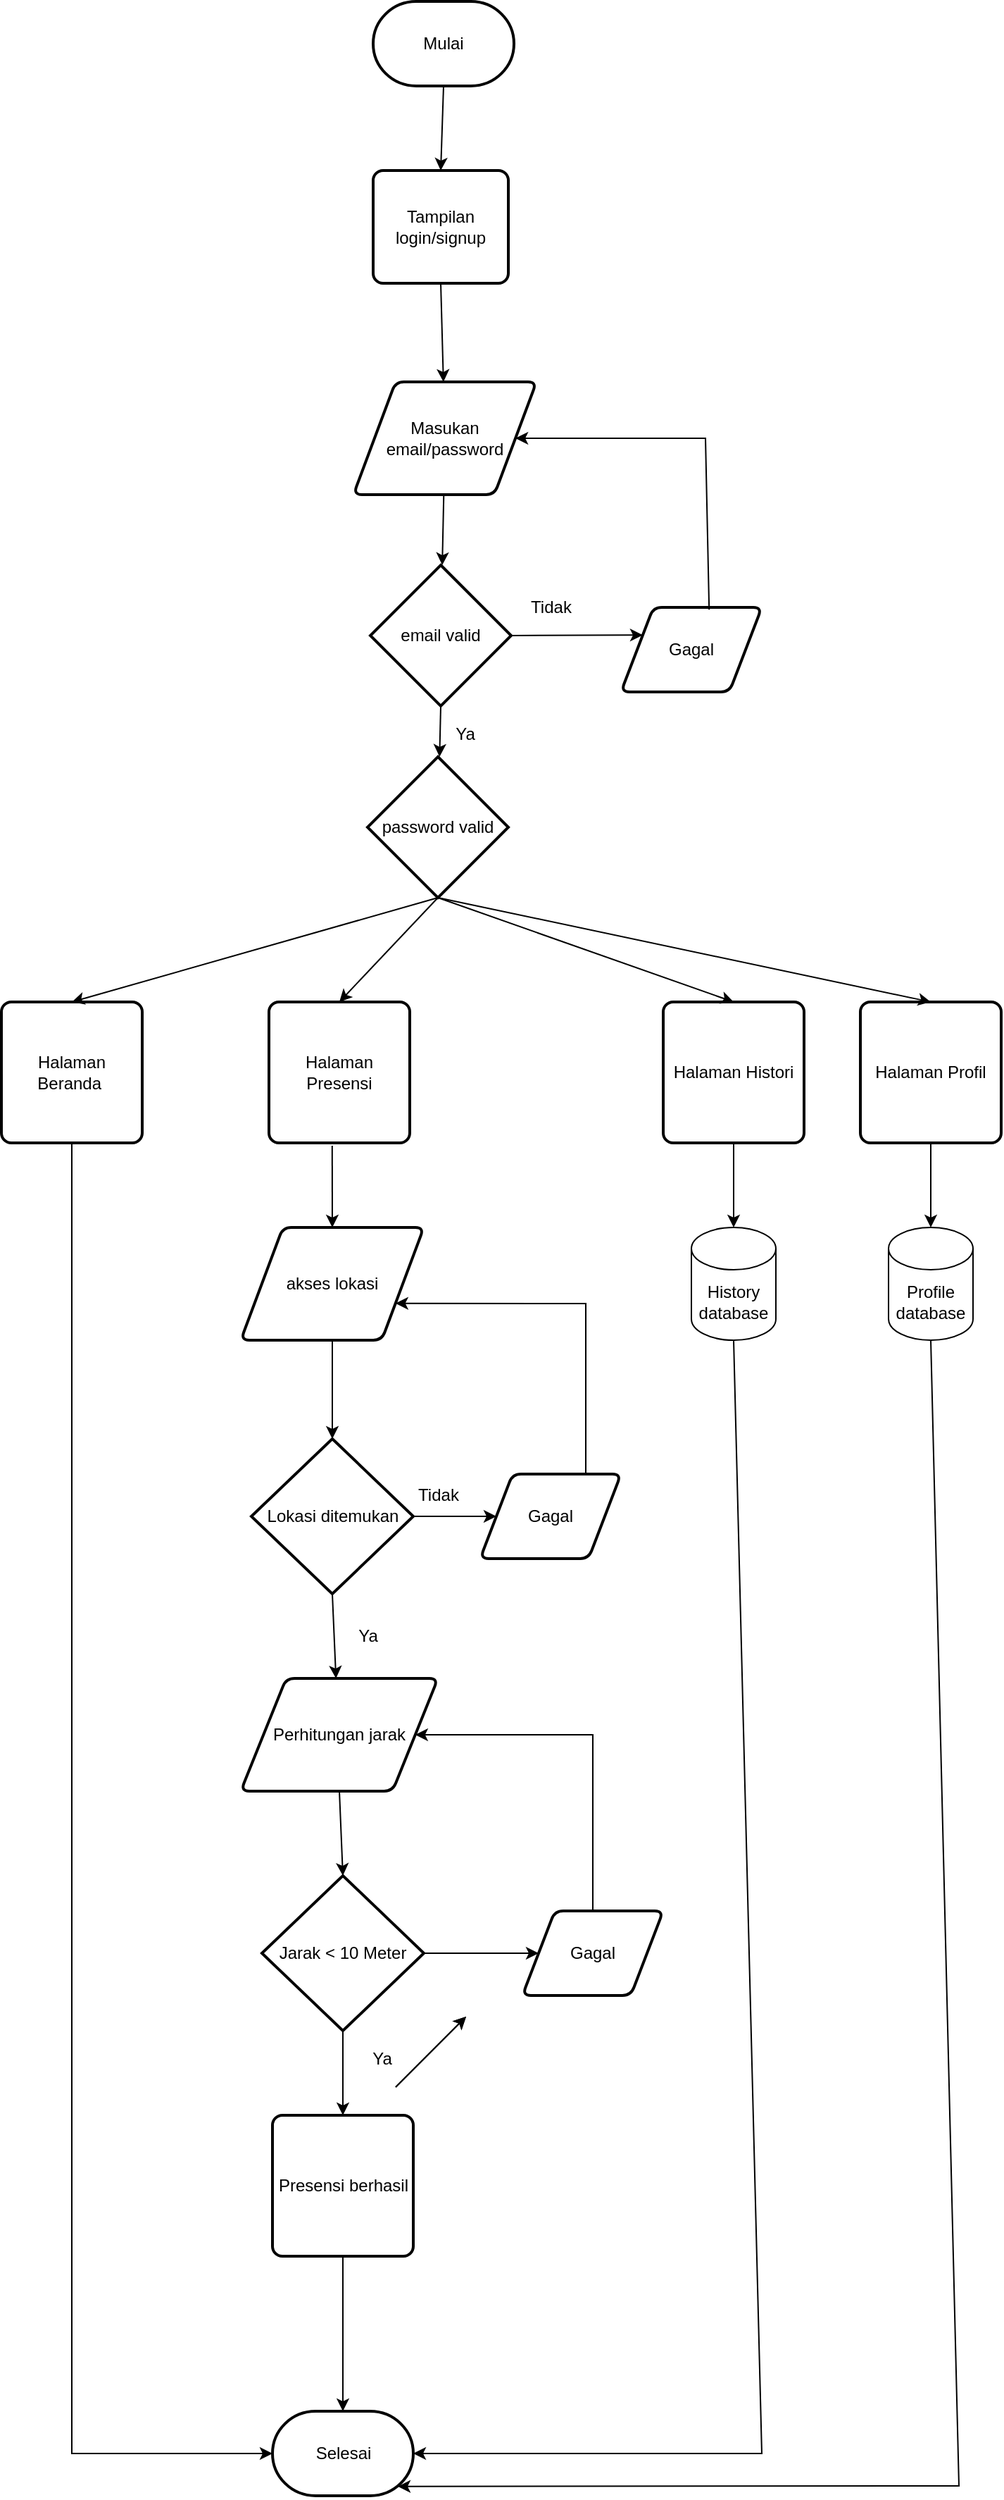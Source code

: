 <mxfile version="15.4.3" type="device"><diagram id="C5RBs43oDa-KdzZeNtuy" name="Page-1"><mxGraphModel dx="3514" dy="2800" grid="1" gridSize="10" guides="1" tooltips="1" connect="1" arrows="1" fold="1" page="1" pageScale="1" pageWidth="827" pageHeight="1169" math="0" shadow="0"><root><mxCell id="WIyWlLk6GJQsqaUBKTNV-0"/><mxCell id="WIyWlLk6GJQsqaUBKTNV-1" parent="WIyWlLk6GJQsqaUBKTNV-0"/><mxCell id="AP7Qo-ZB0KRbVY-96a2T-7" style="edgeStyle=none;rounded=0;orthogonalLoop=1;jettySize=auto;html=1;exitX=0.5;exitY=1;exitDx=0;exitDy=0;exitPerimeter=0;entryX=0.5;entryY=0;entryDx=0;entryDy=0;" edge="1" parent="WIyWlLk6GJQsqaUBKTNV-1" source="AP7Qo-ZB0KRbVY-96a2T-0" target="AP7Qo-ZB0KRbVY-96a2T-4"><mxGeometry relative="1" as="geometry"/></mxCell><mxCell id="AP7Qo-ZB0KRbVY-96a2T-0" value="Mulai" style="strokeWidth=2;html=1;shape=mxgraph.flowchart.terminator;whiteSpace=wrap;" vertex="1" parent="WIyWlLk6GJQsqaUBKTNV-1"><mxGeometry x="364" y="-1120" width="100" height="60" as="geometry"/></mxCell><mxCell id="AP7Qo-ZB0KRbVY-96a2T-4" value="Tampilan login/signup" style="rounded=1;whiteSpace=wrap;html=1;absoluteArcSize=1;arcSize=14;strokeWidth=2;" vertex="1" parent="WIyWlLk6GJQsqaUBKTNV-1"><mxGeometry x="364" y="-1000" width="96" height="80" as="geometry"/></mxCell><mxCell id="AP7Qo-ZB0KRbVY-96a2T-9" value="Masukan email/password" style="shape=parallelogram;html=1;strokeWidth=2;perimeter=parallelogramPerimeter;whiteSpace=wrap;rounded=1;arcSize=12;size=0.23;" vertex="1" parent="WIyWlLk6GJQsqaUBKTNV-1"><mxGeometry x="350" y="-850" width="130" height="80" as="geometry"/></mxCell><mxCell id="AP7Qo-ZB0KRbVY-96a2T-12" value="" style="endArrow=classic;html=1;rounded=0;exitX=0.5;exitY=1;exitDx=0;exitDy=0;" edge="1" parent="WIyWlLk6GJQsqaUBKTNV-1" source="AP7Qo-ZB0KRbVY-96a2T-4" target="AP7Qo-ZB0KRbVY-96a2T-9"><mxGeometry width="50" height="50" relative="1" as="geometry"><mxPoint x="380" y="-920" as="sourcePoint"/><mxPoint x="430" y="-970" as="targetPoint"/></mxGeometry></mxCell><mxCell id="AP7Qo-ZB0KRbVY-96a2T-13" value="email valid" style="strokeWidth=2;html=1;shape=mxgraph.flowchart.decision;whiteSpace=wrap;" vertex="1" parent="WIyWlLk6GJQsqaUBKTNV-1"><mxGeometry x="362" y="-720" width="100" height="100" as="geometry"/></mxCell><mxCell id="AP7Qo-ZB0KRbVY-96a2T-14" value="" style="endArrow=classic;html=1;rounded=0;" edge="1" parent="WIyWlLk6GJQsqaUBKTNV-1" source="AP7Qo-ZB0KRbVY-96a2T-9" target="AP7Qo-ZB0KRbVY-96a2T-13"><mxGeometry width="50" height="50" relative="1" as="geometry"><mxPoint x="380" y="-860" as="sourcePoint"/><mxPoint x="430" y="-910" as="targetPoint"/></mxGeometry></mxCell><mxCell id="AP7Qo-ZB0KRbVY-96a2T-15" value="password valid" style="strokeWidth=2;html=1;shape=mxgraph.flowchart.decision;whiteSpace=wrap;" vertex="1" parent="WIyWlLk6GJQsqaUBKTNV-1"><mxGeometry x="360" y="-584" width="100" height="100" as="geometry"/></mxCell><mxCell id="AP7Qo-ZB0KRbVY-96a2T-16" value="" style="endArrow=classic;html=1;rounded=0;exitX=0.5;exitY=1;exitDx=0;exitDy=0;exitPerimeter=0;" edge="1" parent="WIyWlLk6GJQsqaUBKTNV-1" source="AP7Qo-ZB0KRbVY-96a2T-13" target="AP7Qo-ZB0KRbVY-96a2T-15"><mxGeometry width="50" height="50" relative="1" as="geometry"><mxPoint x="380" y="-690" as="sourcePoint"/><mxPoint x="430" y="-740" as="targetPoint"/></mxGeometry></mxCell><mxCell id="AP7Qo-ZB0KRbVY-96a2T-17" value="Gagal" style="shape=parallelogram;html=1;strokeWidth=2;perimeter=parallelogramPerimeter;whiteSpace=wrap;rounded=1;arcSize=12;size=0.23;" vertex="1" parent="WIyWlLk6GJQsqaUBKTNV-1"><mxGeometry x="540" y="-690" width="100" height="60" as="geometry"/></mxCell><mxCell id="AP7Qo-ZB0KRbVY-96a2T-20" value="" style="endArrow=classic;html=1;rounded=0;exitX=1;exitY=0.5;exitDx=0;exitDy=0;exitPerimeter=0;entryX=0;entryY=0.25;entryDx=0;entryDy=0;" edge="1" parent="WIyWlLk6GJQsqaUBKTNV-1" source="AP7Qo-ZB0KRbVY-96a2T-13" target="AP7Qo-ZB0KRbVY-96a2T-17"><mxGeometry width="50" height="50" relative="1" as="geometry"><mxPoint x="490" y="-690" as="sourcePoint"/><mxPoint x="540" y="-740" as="targetPoint"/></mxGeometry></mxCell><mxCell id="AP7Qo-ZB0KRbVY-96a2T-21" value="Tidak" style="text;html=1;align=center;verticalAlign=middle;resizable=0;points=[];autosize=1;strokeColor=none;fillColor=none;" vertex="1" parent="WIyWlLk6GJQsqaUBKTNV-1"><mxGeometry x="470" y="-700" width="40" height="20" as="geometry"/></mxCell><mxCell id="AP7Qo-ZB0KRbVY-96a2T-22" value="Ya" style="text;html=1;align=center;verticalAlign=middle;resizable=0;points=[];autosize=1;strokeColor=none;fillColor=none;" vertex="1" parent="WIyWlLk6GJQsqaUBKTNV-1"><mxGeometry x="414" y="-610" width="30" height="20" as="geometry"/></mxCell><mxCell id="AP7Qo-ZB0KRbVY-96a2T-27" value="" style="endArrow=classic;html=1;rounded=0;entryX=1;entryY=0.5;entryDx=0;entryDy=0;exitX=0.626;exitY=0.027;exitDx=0;exitDy=0;exitPerimeter=0;" edge="1" parent="WIyWlLk6GJQsqaUBKTNV-1" source="AP7Qo-ZB0KRbVY-96a2T-17" target="AP7Qo-ZB0KRbVY-96a2T-9"><mxGeometry width="50" height="50" relative="1" as="geometry"><mxPoint x="490" y="-590" as="sourcePoint"/><mxPoint x="540" y="-640" as="targetPoint"/><Array as="points"><mxPoint x="600" y="-810"/></Array></mxGeometry></mxCell><mxCell id="AP7Qo-ZB0KRbVY-96a2T-28" value="Halaman Presensi" style="rounded=1;whiteSpace=wrap;html=1;absoluteArcSize=1;arcSize=14;strokeWidth=2;" vertex="1" parent="WIyWlLk6GJQsqaUBKTNV-1"><mxGeometry x="290" y="-410" width="100" height="100" as="geometry"/></mxCell><mxCell id="AP7Qo-ZB0KRbVY-96a2T-29" value="" style="endArrow=classic;html=1;rounded=0;exitX=0.5;exitY=1;exitDx=0;exitDy=0;exitPerimeter=0;entryX=0.5;entryY=0;entryDx=0;entryDy=0;" edge="1" parent="WIyWlLk6GJQsqaUBKTNV-1" source="AP7Qo-ZB0KRbVY-96a2T-15" target="AP7Qo-ZB0KRbVY-96a2T-28"><mxGeometry width="50" height="50" relative="1" as="geometry"><mxPoint x="490" y="-510" as="sourcePoint"/><mxPoint x="540" y="-560" as="targetPoint"/></mxGeometry></mxCell><mxCell id="AP7Qo-ZB0KRbVY-96a2T-30" value="Halaman Beranda&amp;nbsp;" style="rounded=1;whiteSpace=wrap;html=1;absoluteArcSize=1;arcSize=14;strokeWidth=2;" vertex="1" parent="WIyWlLk6GJQsqaUBKTNV-1"><mxGeometry x="100" y="-410" width="100" height="100" as="geometry"/></mxCell><mxCell id="AP7Qo-ZB0KRbVY-96a2T-31" value="Halaman Histori" style="rounded=1;whiteSpace=wrap;html=1;absoluteArcSize=1;arcSize=14;strokeWidth=2;" vertex="1" parent="WIyWlLk6GJQsqaUBKTNV-1"><mxGeometry x="570" y="-410" width="100" height="100" as="geometry"/></mxCell><mxCell id="AP7Qo-ZB0KRbVY-96a2T-32" value="Halaman Profil" style="rounded=1;whiteSpace=wrap;html=1;absoluteArcSize=1;arcSize=14;strokeWidth=2;" vertex="1" parent="WIyWlLk6GJQsqaUBKTNV-1"><mxGeometry x="710" y="-410" width="100" height="100" as="geometry"/></mxCell><mxCell id="AP7Qo-ZB0KRbVY-96a2T-33" value="" style="endArrow=classic;html=1;rounded=0;entryX=0.5;entryY=0;entryDx=0;entryDy=0;exitX=0.5;exitY=1;exitDx=0;exitDy=0;exitPerimeter=0;" edge="1" parent="WIyWlLk6GJQsqaUBKTNV-1" source="AP7Qo-ZB0KRbVY-96a2T-15" target="AP7Qo-ZB0KRbVY-96a2T-30"><mxGeometry width="50" height="50" relative="1" as="geometry"><mxPoint x="410" y="-480" as="sourcePoint"/><mxPoint x="470" y="-470" as="targetPoint"/></mxGeometry></mxCell><mxCell id="AP7Qo-ZB0KRbVY-96a2T-34" value="" style="endArrow=classic;html=1;rounded=0;entryX=0.5;entryY=0;entryDx=0;entryDy=0;exitX=0.5;exitY=1;exitDx=0;exitDy=0;exitPerimeter=0;" edge="1" parent="WIyWlLk6GJQsqaUBKTNV-1" source="AP7Qo-ZB0KRbVY-96a2T-15" target="AP7Qo-ZB0KRbVY-96a2T-31"><mxGeometry width="50" height="50" relative="1" as="geometry"><mxPoint x="410" y="-480" as="sourcePoint"/><mxPoint x="510" y="-470" as="targetPoint"/></mxGeometry></mxCell><mxCell id="AP7Qo-ZB0KRbVY-96a2T-35" value="" style="endArrow=classic;html=1;rounded=0;exitX=0.5;exitY=1;exitDx=0;exitDy=0;exitPerimeter=0;entryX=0.5;entryY=0;entryDx=0;entryDy=0;" edge="1" parent="WIyWlLk6GJQsqaUBKTNV-1" source="AP7Qo-ZB0KRbVY-96a2T-15" target="AP7Qo-ZB0KRbVY-96a2T-32"><mxGeometry width="50" height="50" relative="1" as="geometry"><mxPoint x="500" y="-420" as="sourcePoint"/><mxPoint x="550" y="-470" as="targetPoint"/></mxGeometry></mxCell><mxCell id="AP7Qo-ZB0KRbVY-96a2T-36" value="Profile database" style="shape=cylinder3;whiteSpace=wrap;html=1;boundedLbl=1;backgroundOutline=1;size=15;" vertex="1" parent="WIyWlLk6GJQsqaUBKTNV-1"><mxGeometry x="730" y="-250" width="60" height="80" as="geometry"/></mxCell><mxCell id="AP7Qo-ZB0KRbVY-96a2T-37" value="" style="endArrow=classic;html=1;rounded=0;exitX=0.5;exitY=1;exitDx=0;exitDy=0;" edge="1" parent="WIyWlLk6GJQsqaUBKTNV-1" source="AP7Qo-ZB0KRbVY-96a2T-32" target="AP7Qo-ZB0KRbVY-96a2T-36"><mxGeometry width="50" height="50" relative="1" as="geometry"><mxPoint x="390" y="-450" as="sourcePoint"/><mxPoint x="440" y="-500" as="targetPoint"/></mxGeometry></mxCell><mxCell id="AP7Qo-ZB0KRbVY-96a2T-39" value="History database" style="shape=cylinder3;whiteSpace=wrap;html=1;boundedLbl=1;backgroundOutline=1;size=15;" vertex="1" parent="WIyWlLk6GJQsqaUBKTNV-1"><mxGeometry x="590" y="-250" width="60" height="80" as="geometry"/></mxCell><mxCell id="AP7Qo-ZB0KRbVY-96a2T-40" value="" style="endArrow=classic;html=1;rounded=0;entryX=0.5;entryY=0;entryDx=0;entryDy=0;entryPerimeter=0;exitX=0.5;exitY=1;exitDx=0;exitDy=0;" edge="1" parent="WIyWlLk6GJQsqaUBKTNV-1" source="AP7Qo-ZB0KRbVY-96a2T-31" target="AP7Qo-ZB0KRbVY-96a2T-39"><mxGeometry width="50" height="50" relative="1" as="geometry"><mxPoint x="350" y="-260" as="sourcePoint"/><mxPoint x="400" y="-310" as="targetPoint"/></mxGeometry></mxCell><mxCell id="AP7Qo-ZB0KRbVY-96a2T-41" value="akses lokasi" style="shape=parallelogram;html=1;strokeWidth=2;perimeter=parallelogramPerimeter;whiteSpace=wrap;rounded=1;arcSize=12;size=0.23;" vertex="1" parent="WIyWlLk6GJQsqaUBKTNV-1"><mxGeometry x="270" y="-250" width="130" height="80" as="geometry"/></mxCell><mxCell id="AP7Qo-ZB0KRbVY-96a2T-43" value="" style="endArrow=classic;html=1;rounded=0;exitX=0.449;exitY=1.02;exitDx=0;exitDy=0;exitPerimeter=0;entryX=0.5;entryY=0;entryDx=0;entryDy=0;" edge="1" parent="WIyWlLk6GJQsqaUBKTNV-1" source="AP7Qo-ZB0KRbVY-96a2T-28" target="AP7Qo-ZB0KRbVY-96a2T-41"><mxGeometry width="50" height="50" relative="1" as="geometry"><mxPoint x="340" y="-180" as="sourcePoint"/><mxPoint x="390" y="-230" as="targetPoint"/></mxGeometry></mxCell><mxCell id="AP7Qo-ZB0KRbVY-96a2T-52" style="edgeStyle=none;rounded=0;orthogonalLoop=1;jettySize=auto;html=1;exitX=0.5;exitY=1;exitDx=0;exitDy=0;exitPerimeter=0;" edge="1" parent="WIyWlLk6GJQsqaUBKTNV-1" source="AP7Qo-ZB0KRbVY-96a2T-44"><mxGeometry relative="1" as="geometry"><mxPoint x="337.609" y="70" as="targetPoint"/></mxGeometry></mxCell><mxCell id="AP7Qo-ZB0KRbVY-96a2T-44" value="Lokasi ditemukan" style="strokeWidth=2;html=1;shape=mxgraph.flowchart.decision;whiteSpace=wrap;" vertex="1" parent="WIyWlLk6GJQsqaUBKTNV-1"><mxGeometry x="277.5" y="-100" width="115" height="110" as="geometry"/></mxCell><mxCell id="AP7Qo-ZB0KRbVY-96a2T-45" value="" style="endArrow=classic;html=1;rounded=0;exitX=0.5;exitY=1;exitDx=0;exitDy=0;" edge="1" parent="WIyWlLk6GJQsqaUBKTNV-1" source="AP7Qo-ZB0KRbVY-96a2T-41" target="AP7Qo-ZB0KRbVY-96a2T-44"><mxGeometry width="50" height="50" relative="1" as="geometry"><mxPoint x="400" y="-140" as="sourcePoint"/><mxPoint x="450" y="-190" as="targetPoint"/></mxGeometry></mxCell><mxCell id="AP7Qo-ZB0KRbVY-96a2T-46" value="Gagal" style="shape=parallelogram;html=1;strokeWidth=2;perimeter=parallelogramPerimeter;whiteSpace=wrap;rounded=1;arcSize=12;size=0.23;" vertex="1" parent="WIyWlLk6GJQsqaUBKTNV-1"><mxGeometry x="440" y="-75" width="100" height="60" as="geometry"/></mxCell><mxCell id="AP7Qo-ZB0KRbVY-96a2T-47" value="" style="endArrow=classic;html=1;rounded=0;exitX=1;exitY=0.5;exitDx=0;exitDy=0;exitPerimeter=0;entryX=0;entryY=0.5;entryDx=0;entryDy=0;" edge="1" parent="WIyWlLk6GJQsqaUBKTNV-1" source="AP7Qo-ZB0KRbVY-96a2T-44" target="AP7Qo-ZB0KRbVY-96a2T-46"><mxGeometry width="50" height="50" relative="1" as="geometry"><mxPoint x="400" y="-70" as="sourcePoint"/><mxPoint x="450" y="-120" as="targetPoint"/></mxGeometry></mxCell><mxCell id="AP7Qo-ZB0KRbVY-96a2T-48" value="Tidak" style="text;html=1;align=center;verticalAlign=middle;resizable=0;points=[];autosize=1;strokeColor=none;fillColor=none;" vertex="1" parent="WIyWlLk6GJQsqaUBKTNV-1"><mxGeometry x="390" y="-70" width="40" height="20" as="geometry"/></mxCell><mxCell id="AP7Qo-ZB0KRbVY-96a2T-49" value="" style="endArrow=classic;html=1;rounded=0;exitX=0.75;exitY=0;exitDx=0;exitDy=0;entryX=1;entryY=0.75;entryDx=0;entryDy=0;" edge="1" parent="WIyWlLk6GJQsqaUBKTNV-1" source="AP7Qo-ZB0KRbVY-96a2T-46" target="AP7Qo-ZB0KRbVY-96a2T-41"><mxGeometry width="50" height="50" relative="1" as="geometry"><mxPoint x="400" y="-70" as="sourcePoint"/><mxPoint x="450" y="-120" as="targetPoint"/><Array as="points"><mxPoint x="515" y="-196"/></Array></mxGeometry></mxCell><mxCell id="AP7Qo-ZB0KRbVY-96a2T-53" value="Ya&lt;br&gt;" style="text;html=1;align=center;verticalAlign=middle;resizable=0;points=[];autosize=1;strokeColor=none;fillColor=none;" vertex="1" parent="WIyWlLk6GJQsqaUBKTNV-1"><mxGeometry x="345" y="30" width="30" height="20" as="geometry"/></mxCell><mxCell id="AP7Qo-ZB0KRbVY-96a2T-54" value="Perhitungan jarak" style="shape=parallelogram;html=1;strokeWidth=2;perimeter=parallelogramPerimeter;whiteSpace=wrap;rounded=1;arcSize=12;size=0.23;" vertex="1" parent="WIyWlLk6GJQsqaUBKTNV-1"><mxGeometry x="270" y="70" width="140" height="80" as="geometry"/></mxCell><mxCell id="AP7Qo-ZB0KRbVY-96a2T-55" value="Jarak &amp;lt; 10 Meter" style="strokeWidth=2;html=1;shape=mxgraph.flowchart.decision;whiteSpace=wrap;" vertex="1" parent="WIyWlLk6GJQsqaUBKTNV-1"><mxGeometry x="285" y="210" width="115" height="110" as="geometry"/></mxCell><mxCell id="AP7Qo-ZB0KRbVY-96a2T-56" value="" style="endArrow=classic;html=1;rounded=0;exitX=0.5;exitY=1;exitDx=0;exitDy=0;entryX=0.5;entryY=0;entryDx=0;entryDy=0;entryPerimeter=0;" edge="1" parent="WIyWlLk6GJQsqaUBKTNV-1" source="AP7Qo-ZB0KRbVY-96a2T-54" target="AP7Qo-ZB0KRbVY-96a2T-55"><mxGeometry width="50" height="50" relative="1" as="geometry"><mxPoint x="390" y="150" as="sourcePoint"/><mxPoint x="440" y="100" as="targetPoint"/></mxGeometry></mxCell><mxCell id="AP7Qo-ZB0KRbVY-96a2T-69" style="edgeStyle=none;rounded=0;orthogonalLoop=1;jettySize=auto;html=1;exitX=0.5;exitY=1;exitDx=0;exitDy=0;entryX=0.5;entryY=0;entryDx=0;entryDy=0;entryPerimeter=0;" edge="1" parent="WIyWlLk6GJQsqaUBKTNV-1" source="AP7Qo-ZB0KRbVY-96a2T-57" target="AP7Qo-ZB0KRbVY-96a2T-67"><mxGeometry relative="1" as="geometry"/></mxCell><mxCell id="AP7Qo-ZB0KRbVY-96a2T-57" value="Presensi berhasil" style="rounded=1;whiteSpace=wrap;html=1;absoluteArcSize=1;arcSize=14;strokeWidth=2;" vertex="1" parent="WIyWlLk6GJQsqaUBKTNV-1"><mxGeometry x="292.5" y="380" width="100" height="100" as="geometry"/></mxCell><mxCell id="AP7Qo-ZB0KRbVY-96a2T-58" value="" style="endArrow=classic;html=1;rounded=0;exitX=0.5;exitY=1;exitDx=0;exitDy=0;exitPerimeter=0;entryX=0.5;entryY=0;entryDx=0;entryDy=0;" edge="1" parent="WIyWlLk6GJQsqaUBKTNV-1" source="AP7Qo-ZB0KRbVY-96a2T-55" target="AP7Qo-ZB0KRbVY-96a2T-57"><mxGeometry width="50" height="50" relative="1" as="geometry"><mxPoint x="380" y="360" as="sourcePoint"/><mxPoint x="430" y="310" as="targetPoint"/></mxGeometry></mxCell><mxCell id="AP7Qo-ZB0KRbVY-96a2T-59" value="Ya" style="text;html=1;align=center;verticalAlign=middle;resizable=0;points=[];autosize=1;strokeColor=none;fillColor=none;" vertex="1" parent="WIyWlLk6GJQsqaUBKTNV-1"><mxGeometry x="355" y="330" width="30" height="20" as="geometry"/></mxCell><mxCell id="AP7Qo-ZB0KRbVY-96a2T-66" style="edgeStyle=none;rounded=0;orthogonalLoop=1;jettySize=auto;html=1;exitX=0.5;exitY=0;exitDx=0;exitDy=0;entryX=1;entryY=0.5;entryDx=0;entryDy=0;" edge="1" parent="WIyWlLk6GJQsqaUBKTNV-1" source="AP7Qo-ZB0KRbVY-96a2T-60" target="AP7Qo-ZB0KRbVY-96a2T-54"><mxGeometry relative="1" as="geometry"><Array as="points"><mxPoint x="520" y="110"/></Array></mxGeometry></mxCell><mxCell id="AP7Qo-ZB0KRbVY-96a2T-60" value="Gagal" style="shape=parallelogram;html=1;strokeWidth=2;perimeter=parallelogramPerimeter;whiteSpace=wrap;rounded=1;arcSize=12;size=0.23;" vertex="1" parent="WIyWlLk6GJQsqaUBKTNV-1"><mxGeometry x="470" y="235" width="100" height="60" as="geometry"/></mxCell><mxCell id="AP7Qo-ZB0KRbVY-96a2T-64" value="" style="endArrow=classic;html=1;rounded=0;exitX=1;exitY=0.5;exitDx=0;exitDy=0;exitPerimeter=0;entryX=0;entryY=0.5;entryDx=0;entryDy=0;" edge="1" parent="WIyWlLk6GJQsqaUBKTNV-1" source="AP7Qo-ZB0KRbVY-96a2T-55" target="AP7Qo-ZB0KRbVY-96a2T-60"><mxGeometry width="50" height="50" relative="1" as="geometry"><mxPoint x="380" y="360" as="sourcePoint"/><mxPoint x="430" y="310" as="targetPoint"/></mxGeometry></mxCell><mxCell id="AP7Qo-ZB0KRbVY-96a2T-65" value="" style="endArrow=classic;html=1;rounded=0;" edge="1" parent="WIyWlLk6GJQsqaUBKTNV-1"><mxGeometry width="50" height="50" relative="1" as="geometry"><mxPoint x="380" y="360" as="sourcePoint"/><mxPoint x="430" y="310" as="targetPoint"/></mxGeometry></mxCell><mxCell id="AP7Qo-ZB0KRbVY-96a2T-67" value="Selesai" style="strokeWidth=2;html=1;shape=mxgraph.flowchart.terminator;whiteSpace=wrap;" vertex="1" parent="WIyWlLk6GJQsqaUBKTNV-1"><mxGeometry x="292.5" y="590" width="100" height="60" as="geometry"/></mxCell><mxCell id="AP7Qo-ZB0KRbVY-96a2T-68" value="" style="endArrow=classic;html=1;rounded=0;" edge="1" parent="WIyWlLk6GJQsqaUBKTNV-1"><mxGeometry width="50" height="50" relative="1" as="geometry"><mxPoint x="380" y="360" as="sourcePoint"/><mxPoint x="430" y="310" as="targetPoint"/></mxGeometry></mxCell><mxCell id="AP7Qo-ZB0KRbVY-96a2T-70" value="" style="endArrow=classic;html=1;rounded=0;exitX=0.5;exitY=1;exitDx=0;exitDy=0;exitPerimeter=0;entryX=1;entryY=0.5;entryDx=0;entryDy=0;entryPerimeter=0;" edge="1" parent="WIyWlLk6GJQsqaUBKTNV-1" source="AP7Qo-ZB0KRbVY-96a2T-39" target="AP7Qo-ZB0KRbVY-96a2T-67"><mxGeometry width="50" height="50" relative="1" as="geometry"><mxPoint x="290" y="60" as="sourcePoint"/><mxPoint x="641.6" y="280" as="targetPoint"/><Array as="points"><mxPoint x="640" y="620"/></Array></mxGeometry></mxCell><mxCell id="AP7Qo-ZB0KRbVY-96a2T-71" value="" style="endArrow=classic;html=1;rounded=0;exitX=0.5;exitY=1;exitDx=0;exitDy=0;exitPerimeter=0;entryX=0.89;entryY=0.89;entryDx=0;entryDy=0;entryPerimeter=0;" edge="1" parent="WIyWlLk6GJQsqaUBKTNV-1" target="AP7Qo-ZB0KRbVY-96a2T-67"><mxGeometry width="50" height="50" relative="1" as="geometry"><mxPoint x="760" y="-170" as="sourcePoint"/><mxPoint x="532.5" y="620" as="targetPoint"/><Array as="points"><mxPoint x="780" y="643"/></Array></mxGeometry></mxCell><mxCell id="AP7Qo-ZB0KRbVY-96a2T-72" value="" style="endArrow=classic;html=1;rounded=0;exitX=0.5;exitY=1;exitDx=0;exitDy=0;entryX=0;entryY=0.5;entryDx=0;entryDy=0;entryPerimeter=0;" edge="1" parent="WIyWlLk6GJQsqaUBKTNV-1" source="AP7Qo-ZB0KRbVY-96a2T-30" target="AP7Qo-ZB0KRbVY-96a2T-67"><mxGeometry width="50" height="50" relative="1" as="geometry"><mxPoint x="400" y="190" as="sourcePoint"/><mxPoint x="230" y="180" as="targetPoint"/><Array as="points"><mxPoint x="150" y="620"/></Array></mxGeometry></mxCell></root></mxGraphModel></diagram></mxfile>